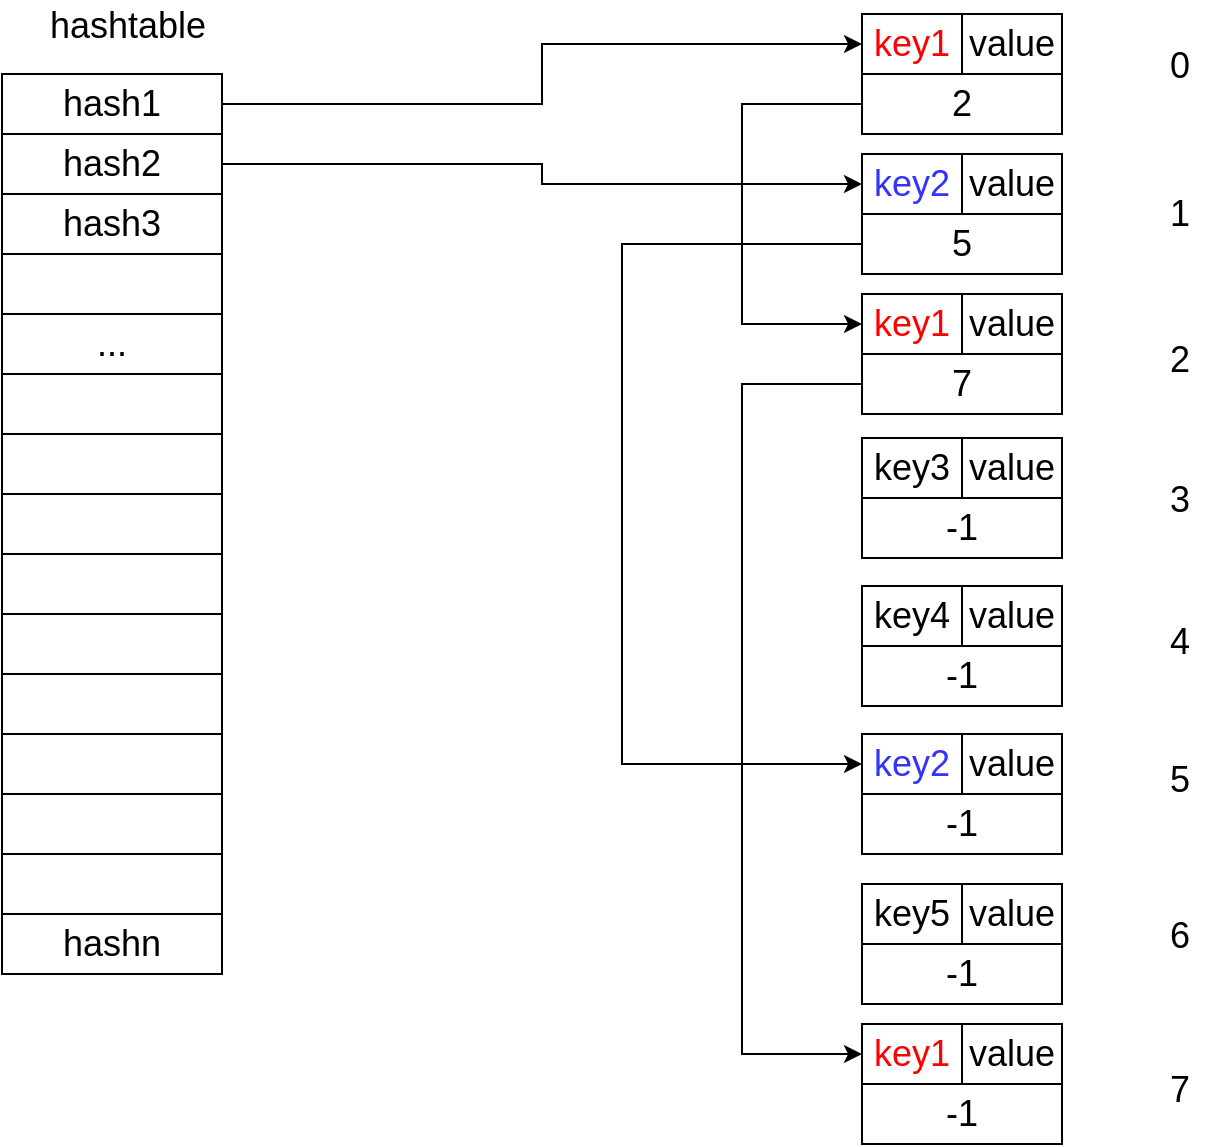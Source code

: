 <mxfile version="11.2.5" type="device" pages="2"><diagram id="rqmgQKnJC4xYBTXkwAL9" name="Page-1"><mxGraphModel dx="1024" dy="572" grid="1" gridSize="10" guides="1" tooltips="1" connect="1" arrows="1" fold="1" page="1" pageScale="1" pageWidth="850" pageHeight="1100" math="0" shadow="0"><root><mxCell id="0"/><mxCell id="1" parent="0"/><mxCell id="5rG9tOdcupLsjfa6Xnof-62" style="edgeStyle=orthogonalEdgeStyle;rounded=0;orthogonalLoop=1;jettySize=auto;html=1;entryX=0;entryY=0.5;entryDx=0;entryDy=0;fontSize=18;" edge="1" parent="1" source="5rG9tOdcupLsjfa6Xnof-1" target="5rG9tOdcupLsjfa6Xnof-23"><mxGeometry relative="1" as="geometry"/></mxCell><mxCell id="5rG9tOdcupLsjfa6Xnof-1" value="hash1" style="rounded=0;whiteSpace=wrap;html=1;fontSize=18;" vertex="1" parent="1"><mxGeometry x="90" y="50" width="110" height="30" as="geometry"/></mxCell><mxCell id="5rG9tOdcupLsjfa6Xnof-67" style="edgeStyle=orthogonalEdgeStyle;rounded=0;orthogonalLoop=1;jettySize=auto;html=1;fontSize=18;entryX=0;entryY=0.5;entryDx=0;entryDy=0;" edge="1" parent="1" source="5rG9tOdcupLsjfa6Xnof-3" target="5rG9tOdcupLsjfa6Xnof-29"><mxGeometry relative="1" as="geometry"><mxPoint x="360" y="340" as="targetPoint"/></mxGeometry></mxCell><mxCell id="5rG9tOdcupLsjfa6Xnof-3" value="&lt;span style=&quot;white-space: normal&quot;&gt;hash2&lt;br&gt;&lt;/span&gt;" style="rounded=0;whiteSpace=wrap;html=1;fontSize=18;" vertex="1" parent="1"><mxGeometry x="90" y="80" width="110" height="30" as="geometry"/></mxCell><mxCell id="5rG9tOdcupLsjfa6Xnof-4" value="&lt;span style=&quot;white-space: normal&quot;&gt;hash3&lt;/span&gt;" style="rounded=0;whiteSpace=wrap;html=1;fontSize=18;" vertex="1" parent="1"><mxGeometry x="90" y="110" width="110" height="30" as="geometry"/></mxCell><mxCell id="5rG9tOdcupLsjfa6Xnof-5" value="" style="rounded=0;whiteSpace=wrap;html=1;fontSize=18;" vertex="1" parent="1"><mxGeometry x="90" y="140" width="110" height="30" as="geometry"/></mxCell><mxCell id="5rG9tOdcupLsjfa6Xnof-6" value="..." style="rounded=0;whiteSpace=wrap;html=1;fontSize=18;" vertex="1" parent="1"><mxGeometry x="90" y="170" width="110" height="30" as="geometry"/></mxCell><mxCell id="5rG9tOdcupLsjfa6Xnof-7" value="" style="rounded=0;whiteSpace=wrap;html=1;fontSize=18;" vertex="1" parent="1"><mxGeometry x="90" y="200" width="110" height="30" as="geometry"/></mxCell><mxCell id="5rG9tOdcupLsjfa6Xnof-8" value="" style="rounded=0;whiteSpace=wrap;html=1;fontSize=18;" vertex="1" parent="1"><mxGeometry x="90" y="230" width="110" height="30" as="geometry"/></mxCell><mxCell id="5rG9tOdcupLsjfa6Xnof-9" value="" style="rounded=0;whiteSpace=wrap;html=1;fontSize=18;" vertex="1" parent="1"><mxGeometry x="90" y="260" width="110" height="30" as="geometry"/></mxCell><mxCell id="5rG9tOdcupLsjfa6Xnof-10" value="" style="rounded=0;whiteSpace=wrap;html=1;fontSize=18;" vertex="1" parent="1"><mxGeometry x="90" y="260" width="110" height="30" as="geometry"/></mxCell><mxCell id="5rG9tOdcupLsjfa6Xnof-11" value="" style="rounded=0;whiteSpace=wrap;html=1;fontSize=18;" vertex="1" parent="1"><mxGeometry x="90" y="290" width="110" height="30" as="geometry"/></mxCell><mxCell id="5rG9tOdcupLsjfa6Xnof-12" value="" style="rounded=0;whiteSpace=wrap;html=1;fontSize=18;" vertex="1" parent="1"><mxGeometry x="90" y="320" width="110" height="30" as="geometry"/></mxCell><mxCell id="5rG9tOdcupLsjfa6Xnof-13" value="" style="rounded=0;whiteSpace=wrap;html=1;fontSize=18;" vertex="1" parent="1"><mxGeometry x="90" y="350" width="110" height="30" as="geometry"/></mxCell><mxCell id="5rG9tOdcupLsjfa6Xnof-14" value="" style="rounded=0;whiteSpace=wrap;html=1;fontSize=18;" vertex="1" parent="1"><mxGeometry x="90" y="380" width="110" height="30" as="geometry"/></mxCell><mxCell id="5rG9tOdcupLsjfa6Xnof-15" value="" style="rounded=0;whiteSpace=wrap;html=1;fontSize=18;" vertex="1" parent="1"><mxGeometry x="90" y="410" width="110" height="30" as="geometry"/></mxCell><mxCell id="5rG9tOdcupLsjfa6Xnof-16" value="" style="rounded=0;whiteSpace=wrap;html=1;fontSize=18;" vertex="1" parent="1"><mxGeometry x="90" y="440" width="110" height="30" as="geometry"/></mxCell><mxCell id="5rG9tOdcupLsjfa6Xnof-17" value="hashn" style="rounded=0;whiteSpace=wrap;html=1;fontSize=18;" vertex="1" parent="1"><mxGeometry x="90" y="470" width="110" height="30" as="geometry"/></mxCell><mxCell id="5rG9tOdcupLsjfa6Xnof-19" value="hashtable" style="text;html=1;resizable=0;points=[];autosize=1;align=left;verticalAlign=top;spacingTop=-4;fontSize=18;" vertex="1" parent="1"><mxGeometry x="112" y="13" width="90" height="20" as="geometry"/></mxCell><mxCell id="5rG9tOdcupLsjfa6Xnof-25" value="" style="group" vertex="1" connectable="0" parent="1"><mxGeometry x="520" y="20" width="100" height="60" as="geometry"/></mxCell><mxCell id="5rG9tOdcupLsjfa6Xnof-18" value="" style="rounded=0;whiteSpace=wrap;html=1;fontSize=18;" vertex="1" parent="5rG9tOdcupLsjfa6Xnof-25"><mxGeometry width="100" height="60" as="geometry"/></mxCell><mxCell id="5rG9tOdcupLsjfa6Xnof-22" value="value" style="rounded=0;whiteSpace=wrap;html=1;fontSize=18;" vertex="1" parent="5rG9tOdcupLsjfa6Xnof-25"><mxGeometry x="50" width="50" height="30" as="geometry"/></mxCell><mxCell id="5rG9tOdcupLsjfa6Xnof-23" value="&lt;font color=&quot;#ff0000&quot;&gt;key1&lt;/font&gt;" style="rounded=0;whiteSpace=wrap;html=1;fontSize=18;" vertex="1" parent="5rG9tOdcupLsjfa6Xnof-25"><mxGeometry width="50" height="30" as="geometry"/></mxCell><mxCell id="5rG9tOdcupLsjfa6Xnof-24" value="2" style="rounded=0;whiteSpace=wrap;html=1;fontSize=18;" vertex="1" parent="5rG9tOdcupLsjfa6Xnof-25"><mxGeometry y="30" width="100" height="30" as="geometry"/></mxCell><mxCell id="5rG9tOdcupLsjfa6Xnof-26" value="" style="group" vertex="1" connectable="0" parent="1"><mxGeometry x="520" y="90" width="100" height="60" as="geometry"/></mxCell><mxCell id="5rG9tOdcupLsjfa6Xnof-27" value="" style="rounded=0;whiteSpace=wrap;html=1;fontSize=18;" vertex="1" parent="5rG9tOdcupLsjfa6Xnof-26"><mxGeometry width="100" height="60" as="geometry"/></mxCell><mxCell id="5rG9tOdcupLsjfa6Xnof-28" value="value" style="rounded=0;whiteSpace=wrap;html=1;fontSize=18;" vertex="1" parent="5rG9tOdcupLsjfa6Xnof-26"><mxGeometry x="50" width="50" height="30" as="geometry"/></mxCell><mxCell id="5rG9tOdcupLsjfa6Xnof-29" value="&lt;font color=&quot;#3333ff&quot;&gt;key2&lt;/font&gt;" style="rounded=0;whiteSpace=wrap;html=1;fontSize=18;" vertex="1" parent="5rG9tOdcupLsjfa6Xnof-26"><mxGeometry width="50" height="30" as="geometry"/></mxCell><mxCell id="5rG9tOdcupLsjfa6Xnof-30" value="5" style="rounded=0;whiteSpace=wrap;html=1;fontSize=18;" vertex="1" parent="5rG9tOdcupLsjfa6Xnof-26"><mxGeometry y="30" width="100" height="30" as="geometry"/></mxCell><mxCell id="5rG9tOdcupLsjfa6Xnof-31" value="" style="group" vertex="1" connectable="0" parent="1"><mxGeometry x="520" y="160" width="100" height="60" as="geometry"/></mxCell><mxCell id="5rG9tOdcupLsjfa6Xnof-32" value="" style="rounded=0;whiteSpace=wrap;html=1;fontSize=18;" vertex="1" parent="5rG9tOdcupLsjfa6Xnof-31"><mxGeometry width="100" height="60" as="geometry"/></mxCell><mxCell id="5rG9tOdcupLsjfa6Xnof-33" value="value" style="rounded=0;whiteSpace=wrap;html=1;fontSize=18;" vertex="1" parent="5rG9tOdcupLsjfa6Xnof-31"><mxGeometry x="50" width="50" height="30" as="geometry"/></mxCell><mxCell id="5rG9tOdcupLsjfa6Xnof-34" value="&lt;font color=&quot;#ff0000&quot;&gt;key1&lt;/font&gt;" style="rounded=0;whiteSpace=wrap;html=1;fontSize=18;" vertex="1" parent="5rG9tOdcupLsjfa6Xnof-31"><mxGeometry width="50" height="30" as="geometry"/></mxCell><mxCell id="5rG9tOdcupLsjfa6Xnof-35" value="7" style="rounded=0;whiteSpace=wrap;html=1;fontSize=18;" vertex="1" parent="5rG9tOdcupLsjfa6Xnof-31"><mxGeometry y="30" width="100" height="30" as="geometry"/></mxCell><mxCell id="5rG9tOdcupLsjfa6Xnof-36" value="" style="group" vertex="1" connectable="0" parent="1"><mxGeometry x="520" y="232" width="100" height="60" as="geometry"/></mxCell><mxCell id="5rG9tOdcupLsjfa6Xnof-37" value="" style="rounded=0;whiteSpace=wrap;html=1;fontSize=18;" vertex="1" parent="5rG9tOdcupLsjfa6Xnof-36"><mxGeometry width="100" height="60" as="geometry"/></mxCell><mxCell id="5rG9tOdcupLsjfa6Xnof-38" value="value" style="rounded=0;whiteSpace=wrap;html=1;fontSize=18;" vertex="1" parent="5rG9tOdcupLsjfa6Xnof-36"><mxGeometry x="50" width="50" height="30" as="geometry"/></mxCell><mxCell id="5rG9tOdcupLsjfa6Xnof-39" value="key3" style="rounded=0;whiteSpace=wrap;html=1;fontSize=18;" vertex="1" parent="5rG9tOdcupLsjfa6Xnof-36"><mxGeometry width="50" height="30" as="geometry"/></mxCell><mxCell id="5rG9tOdcupLsjfa6Xnof-40" value="-1" style="rounded=0;whiteSpace=wrap;html=1;fontSize=18;" vertex="1" parent="5rG9tOdcupLsjfa6Xnof-36"><mxGeometry y="30" width="100" height="30" as="geometry"/></mxCell><mxCell id="5rG9tOdcupLsjfa6Xnof-42" value="" style="group" vertex="1" connectable="0" parent="1"><mxGeometry x="520" y="306" width="100" height="60" as="geometry"/></mxCell><mxCell id="5rG9tOdcupLsjfa6Xnof-43" value="" style="rounded=0;whiteSpace=wrap;html=1;fontSize=18;" vertex="1" parent="5rG9tOdcupLsjfa6Xnof-42"><mxGeometry width="100" height="60" as="geometry"/></mxCell><mxCell id="5rG9tOdcupLsjfa6Xnof-44" value="value" style="rounded=0;whiteSpace=wrap;html=1;fontSize=18;" vertex="1" parent="5rG9tOdcupLsjfa6Xnof-42"><mxGeometry x="50" width="50" height="30" as="geometry"/></mxCell><mxCell id="5rG9tOdcupLsjfa6Xnof-45" value="key4" style="rounded=0;whiteSpace=wrap;html=1;fontSize=18;" vertex="1" parent="5rG9tOdcupLsjfa6Xnof-42"><mxGeometry width="50" height="30" as="geometry"/></mxCell><mxCell id="5rG9tOdcupLsjfa6Xnof-46" value="-1" style="rounded=0;whiteSpace=wrap;html=1;fontSize=18;" vertex="1" parent="5rG9tOdcupLsjfa6Xnof-42"><mxGeometry y="30" width="100" height="30" as="geometry"/></mxCell><mxCell id="5rG9tOdcupLsjfa6Xnof-47" value="" style="group" vertex="1" connectable="0" parent="1"><mxGeometry x="520" y="380" width="100" height="60" as="geometry"/></mxCell><mxCell id="5rG9tOdcupLsjfa6Xnof-48" value="" style="rounded=0;whiteSpace=wrap;html=1;fontSize=18;" vertex="1" parent="5rG9tOdcupLsjfa6Xnof-47"><mxGeometry width="100" height="60" as="geometry"/></mxCell><mxCell id="5rG9tOdcupLsjfa6Xnof-49" value="value" style="rounded=0;whiteSpace=wrap;html=1;fontSize=18;" vertex="1" parent="5rG9tOdcupLsjfa6Xnof-47"><mxGeometry x="50" width="50" height="30" as="geometry"/></mxCell><mxCell id="5rG9tOdcupLsjfa6Xnof-50" value="&lt;font color=&quot;#3333ff&quot;&gt;key2&lt;/font&gt;" style="rounded=0;whiteSpace=wrap;html=1;fontSize=18;" vertex="1" parent="5rG9tOdcupLsjfa6Xnof-47"><mxGeometry width="50" height="30" as="geometry"/></mxCell><mxCell id="5rG9tOdcupLsjfa6Xnof-51" value="-1" style="rounded=0;whiteSpace=wrap;html=1;fontSize=18;" vertex="1" parent="5rG9tOdcupLsjfa6Xnof-47"><mxGeometry y="30" width="100" height="30" as="geometry"/></mxCell><mxCell id="5rG9tOdcupLsjfa6Xnof-52" value="" style="group" vertex="1" connectable="0" parent="1"><mxGeometry x="520" y="455" width="100" height="60" as="geometry"/></mxCell><mxCell id="5rG9tOdcupLsjfa6Xnof-53" value="" style="rounded=0;whiteSpace=wrap;html=1;fontSize=18;" vertex="1" parent="5rG9tOdcupLsjfa6Xnof-52"><mxGeometry width="100" height="60" as="geometry"/></mxCell><mxCell id="5rG9tOdcupLsjfa6Xnof-54" value="value" style="rounded=0;whiteSpace=wrap;html=1;fontSize=18;" vertex="1" parent="5rG9tOdcupLsjfa6Xnof-52"><mxGeometry x="50" width="50" height="30" as="geometry"/></mxCell><mxCell id="5rG9tOdcupLsjfa6Xnof-55" value="key5" style="rounded=0;whiteSpace=wrap;html=1;fontSize=18;" vertex="1" parent="5rG9tOdcupLsjfa6Xnof-52"><mxGeometry width="50" height="30" as="geometry"/></mxCell><mxCell id="5rG9tOdcupLsjfa6Xnof-56" value="-1" style="rounded=0;whiteSpace=wrap;html=1;fontSize=18;" vertex="1" parent="5rG9tOdcupLsjfa6Xnof-52"><mxGeometry y="30" width="100" height="30" as="geometry"/></mxCell><mxCell id="5rG9tOdcupLsjfa6Xnof-57" value="" style="group" vertex="1" connectable="0" parent="1"><mxGeometry x="520" y="525" width="100" height="60" as="geometry"/></mxCell><mxCell id="5rG9tOdcupLsjfa6Xnof-58" value="" style="rounded=0;whiteSpace=wrap;html=1;fontSize=18;" vertex="1" parent="5rG9tOdcupLsjfa6Xnof-57"><mxGeometry width="100" height="60" as="geometry"/></mxCell><mxCell id="5rG9tOdcupLsjfa6Xnof-59" value="value" style="rounded=0;whiteSpace=wrap;html=1;fontSize=18;" vertex="1" parent="5rG9tOdcupLsjfa6Xnof-57"><mxGeometry x="50" width="50" height="30" as="geometry"/></mxCell><mxCell id="5rG9tOdcupLsjfa6Xnof-60" value="&lt;font color=&quot;#ff0000&quot;&gt;key1&lt;/font&gt;" style="rounded=0;whiteSpace=wrap;html=1;fontSize=18;" vertex="1" parent="5rG9tOdcupLsjfa6Xnof-57"><mxGeometry width="50" height="30" as="geometry"/></mxCell><mxCell id="5rG9tOdcupLsjfa6Xnof-61" value="-1" style="rounded=0;whiteSpace=wrap;html=1;fontSize=18;" vertex="1" parent="5rG9tOdcupLsjfa6Xnof-57"><mxGeometry y="30" width="100" height="30" as="geometry"/></mxCell><mxCell id="5rG9tOdcupLsjfa6Xnof-66" style="edgeStyle=orthogonalEdgeStyle;rounded=0;orthogonalLoop=1;jettySize=auto;html=1;exitX=0;exitY=0.5;exitDx=0;exitDy=0;entryX=0;entryY=0.5;entryDx=0;entryDy=0;fontSize=18;" edge="1" parent="1" source="5rG9tOdcupLsjfa6Xnof-35" target="5rG9tOdcupLsjfa6Xnof-60"><mxGeometry relative="1" as="geometry"><Array as="points"><mxPoint x="460" y="205"/><mxPoint x="460" y="540"/></Array></mxGeometry></mxCell><mxCell id="5rG9tOdcupLsjfa6Xnof-69" style="edgeStyle=orthogonalEdgeStyle;rounded=0;orthogonalLoop=1;jettySize=auto;html=1;exitX=0;exitY=0.5;exitDx=0;exitDy=0;entryX=0;entryY=0.5;entryDx=0;entryDy=0;fontSize=18;" edge="1" parent="1" source="5rG9tOdcupLsjfa6Xnof-24" target="5rG9tOdcupLsjfa6Xnof-34"><mxGeometry relative="1" as="geometry"><Array as="points"><mxPoint x="460" y="65"/><mxPoint x="460" y="175"/></Array></mxGeometry></mxCell><mxCell id="5rG9tOdcupLsjfa6Xnof-70" value="0" style="text;html=1;resizable=0;points=[];autosize=1;align=left;verticalAlign=top;spacingTop=-4;fontSize=18;" vertex="1" parent="1"><mxGeometry x="672" y="33" width="30" height="20" as="geometry"/></mxCell><mxCell id="5rG9tOdcupLsjfa6Xnof-71" value="1" style="text;html=1;resizable=0;points=[];autosize=1;align=left;verticalAlign=top;spacingTop=-4;fontSize=18;" vertex="1" parent="1"><mxGeometry x="672" y="106.5" width="30" height="20" as="geometry"/></mxCell><mxCell id="5rG9tOdcupLsjfa6Xnof-72" value="2" style="text;html=1;resizable=0;points=[];autosize=1;align=left;verticalAlign=top;spacingTop=-4;fontSize=18;" vertex="1" parent="1"><mxGeometry x="672" y="180" width="30" height="20" as="geometry"/></mxCell><mxCell id="5rG9tOdcupLsjfa6Xnof-73" value="3" style="text;html=1;resizable=0;points=[];autosize=1;align=left;verticalAlign=top;spacingTop=-4;fontSize=18;" vertex="1" parent="1"><mxGeometry x="672" y="250" width="30" height="20" as="geometry"/></mxCell><mxCell id="5rG9tOdcupLsjfa6Xnof-74" value="4" style="text;html=1;resizable=0;points=[];autosize=1;align=left;verticalAlign=top;spacingTop=-4;fontSize=18;" vertex="1" parent="1"><mxGeometry x="672" y="321" width="30" height="20" as="geometry"/></mxCell><mxCell id="5rG9tOdcupLsjfa6Xnof-75" value="5" style="text;html=1;resizable=0;points=[];autosize=1;align=left;verticalAlign=top;spacingTop=-4;fontSize=18;" vertex="1" parent="1"><mxGeometry x="672" y="390" width="30" height="20" as="geometry"/></mxCell><mxCell id="5rG9tOdcupLsjfa6Xnof-76" value="6" style="text;html=1;resizable=0;points=[];autosize=1;align=left;verticalAlign=top;spacingTop=-4;fontSize=18;" vertex="1" parent="1"><mxGeometry x="672" y="467.5" width="30" height="20" as="geometry"/></mxCell><mxCell id="5rG9tOdcupLsjfa6Xnof-77" value="7" style="text;html=1;resizable=0;points=[];autosize=1;align=left;verticalAlign=top;spacingTop=-4;fontSize=18;" vertex="1" parent="1"><mxGeometry x="672" y="545" width="30" height="20" as="geometry"/></mxCell><mxCell id="5rG9tOdcupLsjfa6Xnof-79" style="edgeStyle=orthogonalEdgeStyle;rounded=0;orthogonalLoop=1;jettySize=auto;html=1;exitX=0;exitY=0.5;exitDx=0;exitDy=0;entryX=0;entryY=0.5;entryDx=0;entryDy=0;fontSize=18;" edge="1" parent="1" source="5rG9tOdcupLsjfa6Xnof-30" target="5rG9tOdcupLsjfa6Xnof-50"><mxGeometry relative="1" as="geometry"><Array as="points"><mxPoint x="400" y="135"/><mxPoint x="400" y="395"/></Array></mxGeometry></mxCell></root></mxGraphModel></diagram><diagram id="UV65dTKXvUbkuV1k2Mvm" name="Page-2"><mxGraphModel dx="1024" dy="572" grid="1" gridSize="10" guides="1" tooltips="1" connect="1" arrows="1" fold="1" page="1" pageScale="1" pageWidth="850" pageHeight="1100" math="0" shadow="0"><root><mxCell id="EIVaNdGK3OtUBCRw84VE-0"/><mxCell id="EIVaNdGK3OtUBCRw84VE-1" parent="EIVaNdGK3OtUBCRw84VE-0"/><mxCell id="EIVaNdGK3OtUBCRw84VE-77" style="edgeStyle=orthogonalEdgeStyle;rounded=0;orthogonalLoop=1;jettySize=auto;html=1;entryX=0;entryY=0.5;entryDx=0;entryDy=0;fontSize=18;" edge="1" parent="EIVaNdGK3OtUBCRw84VE-1" source="EIVaNdGK3OtUBCRw84VE-3" target="EIVaNdGK3OtUBCRw84VE-24"><mxGeometry relative="1" as="geometry"/></mxCell><mxCell id="EIVaNdGK3OtUBCRw84VE-3" value="hash1" style="rounded=0;whiteSpace=wrap;html=1;fontSize=18;" vertex="1" parent="EIVaNdGK3OtUBCRw84VE-1"><mxGeometry x="90" y="50" width="110" height="30" as="geometry"/></mxCell><mxCell id="EIVaNdGK3OtUBCRw84VE-80" style="edgeStyle=orthogonalEdgeStyle;rounded=0;orthogonalLoop=1;jettySize=auto;html=1;entryX=0;entryY=0.5;entryDx=0;entryDy=0;fontSize=18;" edge="1" parent="EIVaNdGK3OtUBCRw84VE-1" source="EIVaNdGK3OtUBCRw84VE-5" target="EIVaNdGK3OtUBCRw84VE-29"><mxGeometry relative="1" as="geometry"/></mxCell><mxCell id="EIVaNdGK3OtUBCRw84VE-5" value="&lt;span style=&quot;white-space: normal&quot;&gt;hash2&lt;br&gt;&lt;/span&gt;" style="rounded=0;whiteSpace=wrap;html=1;fontSize=18;" vertex="1" parent="EIVaNdGK3OtUBCRw84VE-1"><mxGeometry x="90" y="80" width="110" height="30" as="geometry"/></mxCell><mxCell id="EIVaNdGK3OtUBCRw84VE-6" value="&lt;span style=&quot;white-space: normal&quot;&gt;hash3&lt;/span&gt;" style="rounded=0;whiteSpace=wrap;html=1;fontSize=18;" vertex="1" parent="EIVaNdGK3OtUBCRw84VE-1"><mxGeometry x="90" y="110" width="110" height="30" as="geometry"/></mxCell><mxCell id="EIVaNdGK3OtUBCRw84VE-7" value="" style="rounded=0;whiteSpace=wrap;html=1;fontSize=18;" vertex="1" parent="EIVaNdGK3OtUBCRw84VE-1"><mxGeometry x="90" y="140" width="110" height="30" as="geometry"/></mxCell><mxCell id="EIVaNdGK3OtUBCRw84VE-8" value="..." style="rounded=0;whiteSpace=wrap;html=1;fontSize=18;" vertex="1" parent="EIVaNdGK3OtUBCRw84VE-1"><mxGeometry x="90" y="170" width="110" height="30" as="geometry"/></mxCell><mxCell id="EIVaNdGK3OtUBCRw84VE-82" style="edgeStyle=orthogonalEdgeStyle;rounded=0;orthogonalLoop=1;jettySize=auto;html=1;entryX=0;entryY=0.5;entryDx=0;entryDy=0;fontSize=18;" edge="1" parent="EIVaNdGK3OtUBCRw84VE-1" source="EIVaNdGK3OtUBCRw84VE-9" target="EIVaNdGK3OtUBCRw84VE-39"><mxGeometry relative="1" as="geometry"/></mxCell><mxCell id="EIVaNdGK3OtUBCRw84VE-9" value="" style="rounded=0;whiteSpace=wrap;html=1;fontSize=18;" vertex="1" parent="EIVaNdGK3OtUBCRw84VE-1"><mxGeometry x="90" y="200" width="110" height="30" as="geometry"/></mxCell><mxCell id="EIVaNdGK3OtUBCRw84VE-10" value="" style="rounded=0;whiteSpace=wrap;html=1;fontSize=18;" vertex="1" parent="EIVaNdGK3OtUBCRw84VE-1"><mxGeometry x="90" y="230" width="110" height="30" as="geometry"/></mxCell><mxCell id="EIVaNdGK3OtUBCRw84VE-11" value="" style="rounded=0;whiteSpace=wrap;html=1;fontSize=18;" vertex="1" parent="EIVaNdGK3OtUBCRw84VE-1"><mxGeometry x="90" y="260" width="110" height="30" as="geometry"/></mxCell><mxCell id="EIVaNdGK3OtUBCRw84VE-12" value="" style="rounded=0;whiteSpace=wrap;html=1;fontSize=18;" vertex="1" parent="EIVaNdGK3OtUBCRw84VE-1"><mxGeometry x="90" y="260" width="110" height="30" as="geometry"/></mxCell><mxCell id="EIVaNdGK3OtUBCRw84VE-83" style="edgeStyle=orthogonalEdgeStyle;rounded=0;orthogonalLoop=1;jettySize=auto;html=1;entryX=0;entryY=0.5;entryDx=0;entryDy=0;fontSize=18;" edge="1" parent="EIVaNdGK3OtUBCRw84VE-1" source="EIVaNdGK3OtUBCRw84VE-13" target="EIVaNdGK3OtUBCRw84VE-44"><mxGeometry relative="1" as="geometry"/></mxCell><mxCell id="EIVaNdGK3OtUBCRw84VE-13" value="" style="rounded=0;whiteSpace=wrap;html=1;fontSize=18;" vertex="1" parent="EIVaNdGK3OtUBCRw84VE-1"><mxGeometry x="90" y="290" width="110" height="30" as="geometry"/></mxCell><mxCell id="EIVaNdGK3OtUBCRw84VE-14" value="" style="rounded=0;whiteSpace=wrap;html=1;fontSize=18;" vertex="1" parent="EIVaNdGK3OtUBCRw84VE-1"><mxGeometry x="90" y="320" width="110" height="30" as="geometry"/></mxCell><mxCell id="EIVaNdGK3OtUBCRw84VE-15" value="" style="rounded=0;whiteSpace=wrap;html=1;fontSize=18;" vertex="1" parent="EIVaNdGK3OtUBCRw84VE-1"><mxGeometry x="90" y="350" width="110" height="30" as="geometry"/></mxCell><mxCell id="EIVaNdGK3OtUBCRw84VE-16" value="" style="rounded=0;whiteSpace=wrap;html=1;fontSize=18;" vertex="1" parent="EIVaNdGK3OtUBCRw84VE-1"><mxGeometry x="90" y="380" width="110" height="30" as="geometry"/></mxCell><mxCell id="EIVaNdGK3OtUBCRw84VE-84" style="edgeStyle=orthogonalEdgeStyle;rounded=0;orthogonalLoop=1;jettySize=auto;html=1;entryX=0;entryY=0.5;entryDx=0;entryDy=0;fontSize=18;" edge="1" parent="EIVaNdGK3OtUBCRw84VE-1" source="EIVaNdGK3OtUBCRw84VE-17" target="EIVaNdGK3OtUBCRw84VE-54"><mxGeometry relative="1" as="geometry"/></mxCell><mxCell id="EIVaNdGK3OtUBCRw84VE-17" value="" style="rounded=0;whiteSpace=wrap;html=1;fontSize=18;" vertex="1" parent="EIVaNdGK3OtUBCRw84VE-1"><mxGeometry x="90" y="410" width="110" height="30" as="geometry"/></mxCell><mxCell id="EIVaNdGK3OtUBCRw84VE-18" value="" style="rounded=0;whiteSpace=wrap;html=1;fontSize=18;" vertex="1" parent="EIVaNdGK3OtUBCRw84VE-1"><mxGeometry x="90" y="440" width="110" height="30" as="geometry"/></mxCell><mxCell id="EIVaNdGK3OtUBCRw84VE-19" value="hashn" style="rounded=0;whiteSpace=wrap;html=1;fontSize=18;" vertex="1" parent="EIVaNdGK3OtUBCRw84VE-1"><mxGeometry x="90" y="470" width="110" height="30" as="geometry"/></mxCell><mxCell id="EIVaNdGK3OtUBCRw84VE-20" value="hashtable" style="text;html=1;resizable=0;points=[];autosize=1;align=left;verticalAlign=top;spacingTop=-4;fontSize=18;" vertex="1" parent="EIVaNdGK3OtUBCRw84VE-1"><mxGeometry x="112" y="13" width="90" height="20" as="geometry"/></mxCell><mxCell id="EIVaNdGK3OtUBCRw84VE-21" value="" style="group" vertex="1" connectable="0" parent="EIVaNdGK3OtUBCRw84VE-1"><mxGeometry x="365" y="50" width="100" height="60" as="geometry"/></mxCell><mxCell id="EIVaNdGK3OtUBCRw84VE-22" value="" style="rounded=0;whiteSpace=wrap;html=1;fontSize=18;" vertex="1" parent="EIVaNdGK3OtUBCRw84VE-21"><mxGeometry width="100" height="60" as="geometry"/></mxCell><mxCell id="EIVaNdGK3OtUBCRw84VE-23" value="value" style="rounded=0;whiteSpace=wrap;html=1;fontSize=18;" vertex="1" parent="EIVaNdGK3OtUBCRw84VE-21"><mxGeometry x="50" width="50" height="30" as="geometry"/></mxCell><mxCell id="EIVaNdGK3OtUBCRw84VE-24" value="&lt;font color=&quot;#ff0000&quot;&gt;key1&lt;/font&gt;" style="rounded=0;whiteSpace=wrap;html=1;fontSize=18;" vertex="1" parent="EIVaNdGK3OtUBCRw84VE-21"><mxGeometry width="50" height="30" as="geometry"/></mxCell><mxCell id="EIVaNdGK3OtUBCRw84VE-25" value="2" style="rounded=0;whiteSpace=wrap;html=1;fontSize=18;" vertex="1" parent="EIVaNdGK3OtUBCRw84VE-21"><mxGeometry y="30" width="100" height="30" as="geometry"/></mxCell><mxCell id="EIVaNdGK3OtUBCRw84VE-26" value="" style="group" vertex="1" connectable="0" parent="EIVaNdGK3OtUBCRw84VE-1"><mxGeometry x="365" y="135" width="100" height="60" as="geometry"/></mxCell><mxCell id="EIVaNdGK3OtUBCRw84VE-27" value="" style="rounded=0;whiteSpace=wrap;html=1;fontSize=18;" vertex="1" parent="EIVaNdGK3OtUBCRw84VE-26"><mxGeometry width="100" height="60" as="geometry"/></mxCell><mxCell id="EIVaNdGK3OtUBCRw84VE-28" value="value" style="rounded=0;whiteSpace=wrap;html=1;fontSize=18;" vertex="1" parent="EIVaNdGK3OtUBCRw84VE-26"><mxGeometry x="50" width="50" height="30" as="geometry"/></mxCell><mxCell id="EIVaNdGK3OtUBCRw84VE-29" value="&lt;font color=&quot;#3333ff&quot;&gt;key2&lt;/font&gt;" style="rounded=0;whiteSpace=wrap;html=1;fontSize=18;" vertex="1" parent="EIVaNdGK3OtUBCRw84VE-26"><mxGeometry width="50" height="30" as="geometry"/></mxCell><mxCell id="EIVaNdGK3OtUBCRw84VE-30" value="5" style="rounded=0;whiteSpace=wrap;html=1;fontSize=18;" vertex="1" parent="EIVaNdGK3OtUBCRw84VE-26"><mxGeometry y="30" width="100" height="30" as="geometry"/></mxCell><mxCell id="EIVaNdGK3OtUBCRw84VE-36" value="" style="group" vertex="1" connectable="0" parent="EIVaNdGK3OtUBCRw84VE-1"><mxGeometry x="365" y="215" width="100" height="60" as="geometry"/></mxCell><mxCell id="EIVaNdGK3OtUBCRw84VE-37" value="" style="rounded=0;whiteSpace=wrap;html=1;fontSize=18;" vertex="1" parent="EIVaNdGK3OtUBCRw84VE-36"><mxGeometry width="100" height="60" as="geometry"/></mxCell><mxCell id="EIVaNdGK3OtUBCRw84VE-38" value="value" style="rounded=0;whiteSpace=wrap;html=1;fontSize=18;" vertex="1" parent="EIVaNdGK3OtUBCRw84VE-36"><mxGeometry x="50" width="50" height="30" as="geometry"/></mxCell><mxCell id="EIVaNdGK3OtUBCRw84VE-39" value="key3" style="rounded=0;whiteSpace=wrap;html=1;fontSize=18;" vertex="1" parent="EIVaNdGK3OtUBCRw84VE-36"><mxGeometry width="50" height="30" as="geometry"/></mxCell><mxCell id="EIVaNdGK3OtUBCRw84VE-40" value="-1" style="rounded=0;whiteSpace=wrap;html=1;fontSize=18;" vertex="1" parent="EIVaNdGK3OtUBCRw84VE-36"><mxGeometry y="30" width="100" height="30" as="geometry"/></mxCell><mxCell id="EIVaNdGK3OtUBCRw84VE-41" value="" style="group" vertex="1" connectable="0" parent="EIVaNdGK3OtUBCRw84VE-1"><mxGeometry x="365" y="305" width="100" height="60" as="geometry"/></mxCell><mxCell id="EIVaNdGK3OtUBCRw84VE-42" value="" style="rounded=0;whiteSpace=wrap;html=1;fontSize=18;" vertex="1" parent="EIVaNdGK3OtUBCRw84VE-41"><mxGeometry width="100" height="60" as="geometry"/></mxCell><mxCell id="EIVaNdGK3OtUBCRw84VE-43" value="value" style="rounded=0;whiteSpace=wrap;html=1;fontSize=18;" vertex="1" parent="EIVaNdGK3OtUBCRw84VE-41"><mxGeometry x="50" width="50" height="30" as="geometry"/></mxCell><mxCell id="EIVaNdGK3OtUBCRw84VE-44" value="key4" style="rounded=0;whiteSpace=wrap;html=1;fontSize=18;" vertex="1" parent="EIVaNdGK3OtUBCRw84VE-41"><mxGeometry width="50" height="30" as="geometry"/></mxCell><mxCell id="EIVaNdGK3OtUBCRw84VE-45" value="-1" style="rounded=0;whiteSpace=wrap;html=1;fontSize=18;" vertex="1" parent="EIVaNdGK3OtUBCRw84VE-41"><mxGeometry y="30" width="100" height="30" as="geometry"/></mxCell><mxCell id="EIVaNdGK3OtUBCRw84VE-46" value="" style="group" vertex="1" connectable="0" parent="EIVaNdGK3OtUBCRw84VE-1"><mxGeometry x="530" y="141" width="100" height="60" as="geometry"/></mxCell><mxCell id="EIVaNdGK3OtUBCRw84VE-47" value="" style="rounded=0;whiteSpace=wrap;html=1;fontSize=18;" vertex="1" parent="EIVaNdGK3OtUBCRw84VE-46"><mxGeometry width="100" height="60" as="geometry"/></mxCell><mxCell id="EIVaNdGK3OtUBCRw84VE-48" value="value" style="rounded=0;whiteSpace=wrap;html=1;fontSize=18;" vertex="1" parent="EIVaNdGK3OtUBCRw84VE-46"><mxGeometry x="50" width="50" height="30" as="geometry"/></mxCell><mxCell id="EIVaNdGK3OtUBCRw84VE-49" value="&lt;font color=&quot;#3333ff&quot;&gt;key2&lt;/font&gt;" style="rounded=0;whiteSpace=wrap;html=1;fontSize=18;" vertex="1" parent="EIVaNdGK3OtUBCRw84VE-46"><mxGeometry width="50" height="30" as="geometry"/></mxCell><mxCell id="EIVaNdGK3OtUBCRw84VE-50" value="-1" style="rounded=0;whiteSpace=wrap;html=1;fontSize=18;" vertex="1" parent="EIVaNdGK3OtUBCRw84VE-46"><mxGeometry y="30" width="100" height="30" as="geometry"/></mxCell><mxCell id="EIVaNdGK3OtUBCRw84VE-51" value="" style="group" vertex="1" connectable="0" parent="EIVaNdGK3OtUBCRw84VE-1"><mxGeometry x="365" y="395" width="100" height="60" as="geometry"/></mxCell><mxCell id="EIVaNdGK3OtUBCRw84VE-52" value="" style="rounded=0;whiteSpace=wrap;html=1;fontSize=18;" vertex="1" parent="EIVaNdGK3OtUBCRw84VE-51"><mxGeometry width="100" height="60" as="geometry"/></mxCell><mxCell id="EIVaNdGK3OtUBCRw84VE-53" value="value" style="rounded=0;whiteSpace=wrap;html=1;fontSize=18;" vertex="1" parent="EIVaNdGK3OtUBCRw84VE-51"><mxGeometry x="50" width="50" height="30" as="geometry"/></mxCell><mxCell id="EIVaNdGK3OtUBCRw84VE-54" value="key5" style="rounded=0;whiteSpace=wrap;html=1;fontSize=18;" vertex="1" parent="EIVaNdGK3OtUBCRw84VE-51"><mxGeometry width="50" height="30" as="geometry"/></mxCell><mxCell id="EIVaNdGK3OtUBCRw84VE-55" value="-1" style="rounded=0;whiteSpace=wrap;html=1;fontSize=18;" vertex="1" parent="EIVaNdGK3OtUBCRw84VE-51"><mxGeometry y="30" width="100" height="30" as="geometry"/></mxCell><mxCell id="EIVaNdGK3OtUBCRw84VE-56" value="" style="group" vertex="1" connectable="0" parent="EIVaNdGK3OtUBCRw84VE-1"><mxGeometry x="670" y="50.2" width="100" height="60" as="geometry"/></mxCell><mxCell id="EIVaNdGK3OtUBCRw84VE-57" value="" style="rounded=0;whiteSpace=wrap;html=1;fontSize=18;" vertex="1" parent="EIVaNdGK3OtUBCRw84VE-56"><mxGeometry width="100" height="60" as="geometry"/></mxCell><mxCell id="EIVaNdGK3OtUBCRw84VE-58" value="value" style="rounded=0;whiteSpace=wrap;html=1;fontSize=18;" vertex="1" parent="EIVaNdGK3OtUBCRw84VE-56"><mxGeometry x="50" width="50" height="30" as="geometry"/></mxCell><mxCell id="EIVaNdGK3OtUBCRw84VE-59" value="&lt;font color=&quot;#ff0000&quot;&gt;key1&lt;/font&gt;" style="rounded=0;whiteSpace=wrap;html=1;fontSize=18;" vertex="1" parent="EIVaNdGK3OtUBCRw84VE-56"><mxGeometry width="50" height="30" as="geometry"/></mxCell><mxCell id="EIVaNdGK3OtUBCRw84VE-60" value="-1" style="rounded=0;whiteSpace=wrap;html=1;fontSize=18;" vertex="1" parent="EIVaNdGK3OtUBCRw84VE-56"><mxGeometry y="30" width="100" height="30" as="geometry"/></mxCell><mxCell id="EIVaNdGK3OtUBCRw84VE-72" value="" style="group" vertex="1" connectable="0" parent="EIVaNdGK3OtUBCRw84VE-1"><mxGeometry x="530" y="50" width="100" height="60" as="geometry"/></mxCell><mxCell id="EIVaNdGK3OtUBCRw84VE-73" value="" style="rounded=0;whiteSpace=wrap;html=1;fontSize=18;" vertex="1" parent="EIVaNdGK3OtUBCRw84VE-72"><mxGeometry width="100" height="60" as="geometry"/></mxCell><mxCell id="EIVaNdGK3OtUBCRw84VE-74" value="value" style="rounded=0;whiteSpace=wrap;html=1;fontSize=18;" vertex="1" parent="EIVaNdGK3OtUBCRw84VE-72"><mxGeometry x="50" width="50" height="30" as="geometry"/></mxCell><mxCell id="EIVaNdGK3OtUBCRw84VE-75" value="&lt;font color=&quot;#ff0000&quot;&gt;key1&lt;/font&gt;" style="rounded=0;whiteSpace=wrap;html=1;fontSize=18;" vertex="1" parent="EIVaNdGK3OtUBCRw84VE-72"><mxGeometry width="50" height="30" as="geometry"/></mxCell><mxCell id="EIVaNdGK3OtUBCRw84VE-76" value="7" style="rounded=0;whiteSpace=wrap;html=1;fontSize=18;" vertex="1" parent="EIVaNdGK3OtUBCRw84VE-72"><mxGeometry y="30" width="100" height="30" as="geometry"/></mxCell><mxCell id="EIVaNdGK3OtUBCRw84VE-78" style="edgeStyle=orthogonalEdgeStyle;rounded=0;orthogonalLoop=1;jettySize=auto;html=1;fontSize=18;" edge="1" parent="EIVaNdGK3OtUBCRw84VE-1" source="EIVaNdGK3OtUBCRw84VE-25" target="EIVaNdGK3OtUBCRw84VE-75"><mxGeometry relative="1" as="geometry"/></mxCell><mxCell id="EIVaNdGK3OtUBCRw84VE-79" style="edgeStyle=orthogonalEdgeStyle;rounded=0;orthogonalLoop=1;jettySize=auto;html=1;entryX=0;entryY=0.5;entryDx=0;entryDy=0;fontSize=18;" edge="1" parent="EIVaNdGK3OtUBCRw84VE-1" source="EIVaNdGK3OtUBCRw84VE-76" target="EIVaNdGK3OtUBCRw84VE-59"><mxGeometry relative="1" as="geometry"/></mxCell><mxCell id="EIVaNdGK3OtUBCRw84VE-81" style="edgeStyle=orthogonalEdgeStyle;rounded=0;orthogonalLoop=1;jettySize=auto;html=1;fontSize=18;" edge="1" parent="EIVaNdGK3OtUBCRw84VE-1" source="EIVaNdGK3OtUBCRw84VE-30" target="EIVaNdGK3OtUBCRw84VE-49"><mxGeometry relative="1" as="geometry"/></mxCell></root></mxGraphModel></diagram></mxfile>